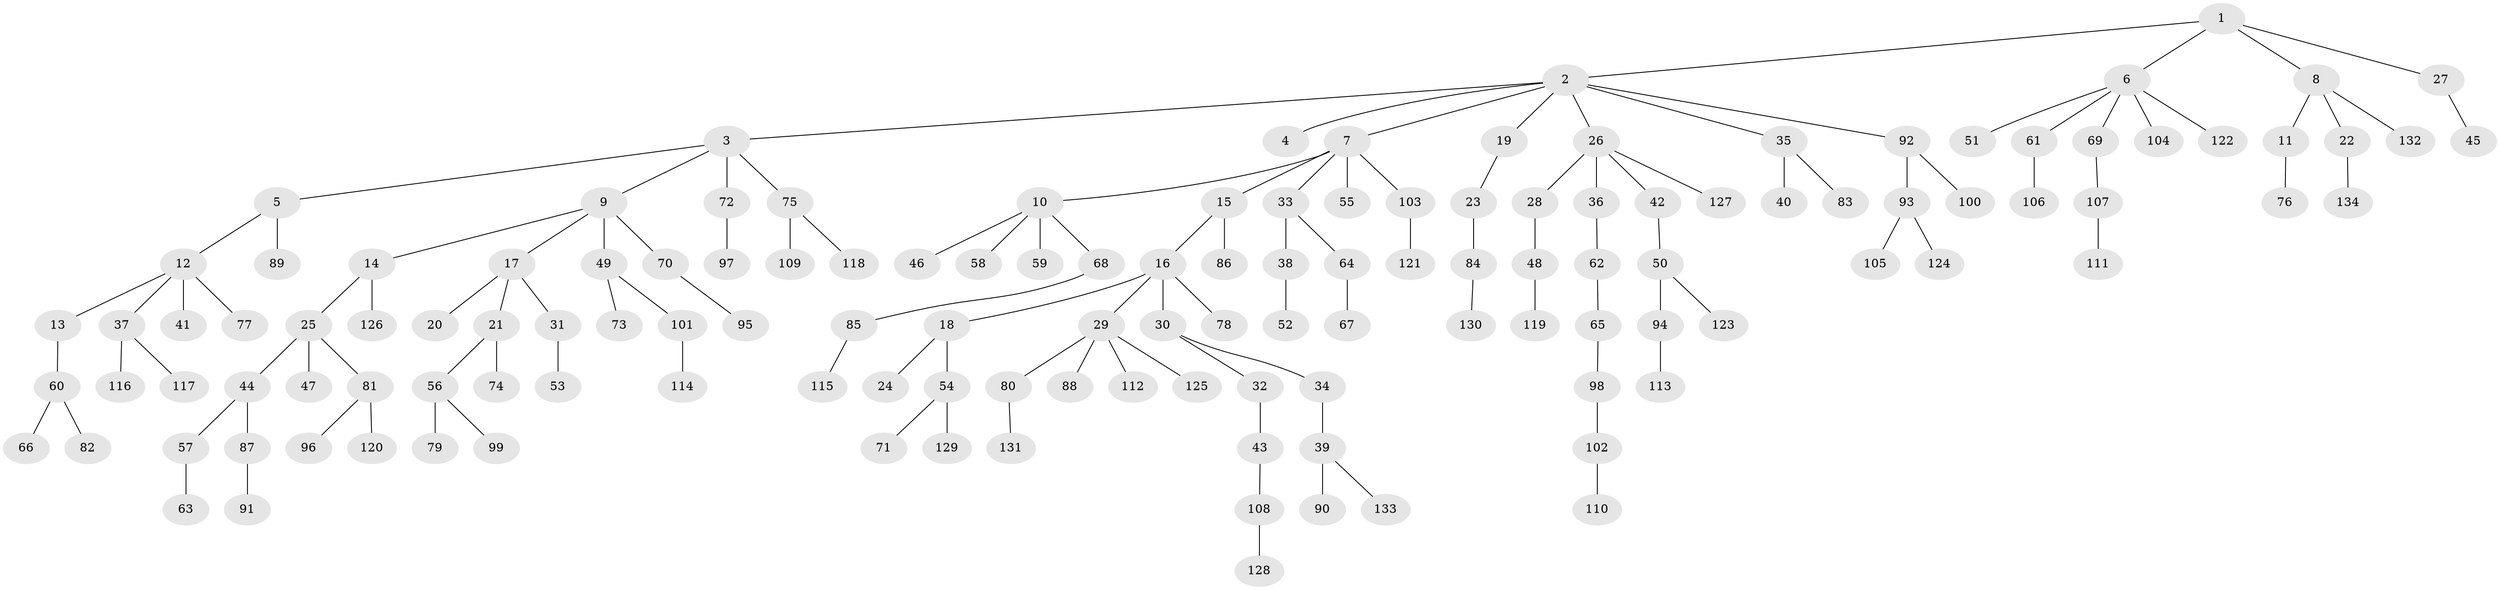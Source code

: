// coarse degree distribution, {4: 0.06451612903225806, 9: 0.021505376344086023, 5: 0.03225806451612903, 1: 0.5591397849462365, 2: 0.22580645161290322, 3: 0.07526881720430108, 6: 0.021505376344086023}
// Generated by graph-tools (version 1.1) at 2025/24/03/03/25 07:24:07]
// undirected, 134 vertices, 133 edges
graph export_dot {
graph [start="1"]
  node [color=gray90,style=filled];
  1;
  2;
  3;
  4;
  5;
  6;
  7;
  8;
  9;
  10;
  11;
  12;
  13;
  14;
  15;
  16;
  17;
  18;
  19;
  20;
  21;
  22;
  23;
  24;
  25;
  26;
  27;
  28;
  29;
  30;
  31;
  32;
  33;
  34;
  35;
  36;
  37;
  38;
  39;
  40;
  41;
  42;
  43;
  44;
  45;
  46;
  47;
  48;
  49;
  50;
  51;
  52;
  53;
  54;
  55;
  56;
  57;
  58;
  59;
  60;
  61;
  62;
  63;
  64;
  65;
  66;
  67;
  68;
  69;
  70;
  71;
  72;
  73;
  74;
  75;
  76;
  77;
  78;
  79;
  80;
  81;
  82;
  83;
  84;
  85;
  86;
  87;
  88;
  89;
  90;
  91;
  92;
  93;
  94;
  95;
  96;
  97;
  98;
  99;
  100;
  101;
  102;
  103;
  104;
  105;
  106;
  107;
  108;
  109;
  110;
  111;
  112;
  113;
  114;
  115;
  116;
  117;
  118;
  119;
  120;
  121;
  122;
  123;
  124;
  125;
  126;
  127;
  128;
  129;
  130;
  131;
  132;
  133;
  134;
  1 -- 2;
  1 -- 6;
  1 -- 8;
  1 -- 27;
  2 -- 3;
  2 -- 4;
  2 -- 7;
  2 -- 19;
  2 -- 26;
  2 -- 35;
  2 -- 92;
  3 -- 5;
  3 -- 9;
  3 -- 72;
  3 -- 75;
  5 -- 12;
  5 -- 89;
  6 -- 51;
  6 -- 61;
  6 -- 69;
  6 -- 104;
  6 -- 122;
  7 -- 10;
  7 -- 15;
  7 -- 33;
  7 -- 55;
  7 -- 103;
  8 -- 11;
  8 -- 22;
  8 -- 132;
  9 -- 14;
  9 -- 17;
  9 -- 49;
  9 -- 70;
  10 -- 46;
  10 -- 58;
  10 -- 59;
  10 -- 68;
  11 -- 76;
  12 -- 13;
  12 -- 37;
  12 -- 41;
  12 -- 77;
  13 -- 60;
  14 -- 25;
  14 -- 126;
  15 -- 16;
  15 -- 86;
  16 -- 18;
  16 -- 29;
  16 -- 30;
  16 -- 78;
  17 -- 20;
  17 -- 21;
  17 -- 31;
  18 -- 24;
  18 -- 54;
  19 -- 23;
  21 -- 56;
  21 -- 74;
  22 -- 134;
  23 -- 84;
  25 -- 44;
  25 -- 47;
  25 -- 81;
  26 -- 28;
  26 -- 36;
  26 -- 42;
  26 -- 127;
  27 -- 45;
  28 -- 48;
  29 -- 80;
  29 -- 88;
  29 -- 112;
  29 -- 125;
  30 -- 32;
  30 -- 34;
  31 -- 53;
  32 -- 43;
  33 -- 38;
  33 -- 64;
  34 -- 39;
  35 -- 40;
  35 -- 83;
  36 -- 62;
  37 -- 116;
  37 -- 117;
  38 -- 52;
  39 -- 90;
  39 -- 133;
  42 -- 50;
  43 -- 108;
  44 -- 57;
  44 -- 87;
  48 -- 119;
  49 -- 73;
  49 -- 101;
  50 -- 94;
  50 -- 123;
  54 -- 71;
  54 -- 129;
  56 -- 79;
  56 -- 99;
  57 -- 63;
  60 -- 66;
  60 -- 82;
  61 -- 106;
  62 -- 65;
  64 -- 67;
  65 -- 98;
  68 -- 85;
  69 -- 107;
  70 -- 95;
  72 -- 97;
  75 -- 109;
  75 -- 118;
  80 -- 131;
  81 -- 96;
  81 -- 120;
  84 -- 130;
  85 -- 115;
  87 -- 91;
  92 -- 93;
  92 -- 100;
  93 -- 105;
  93 -- 124;
  94 -- 113;
  98 -- 102;
  101 -- 114;
  102 -- 110;
  103 -- 121;
  107 -- 111;
  108 -- 128;
}
